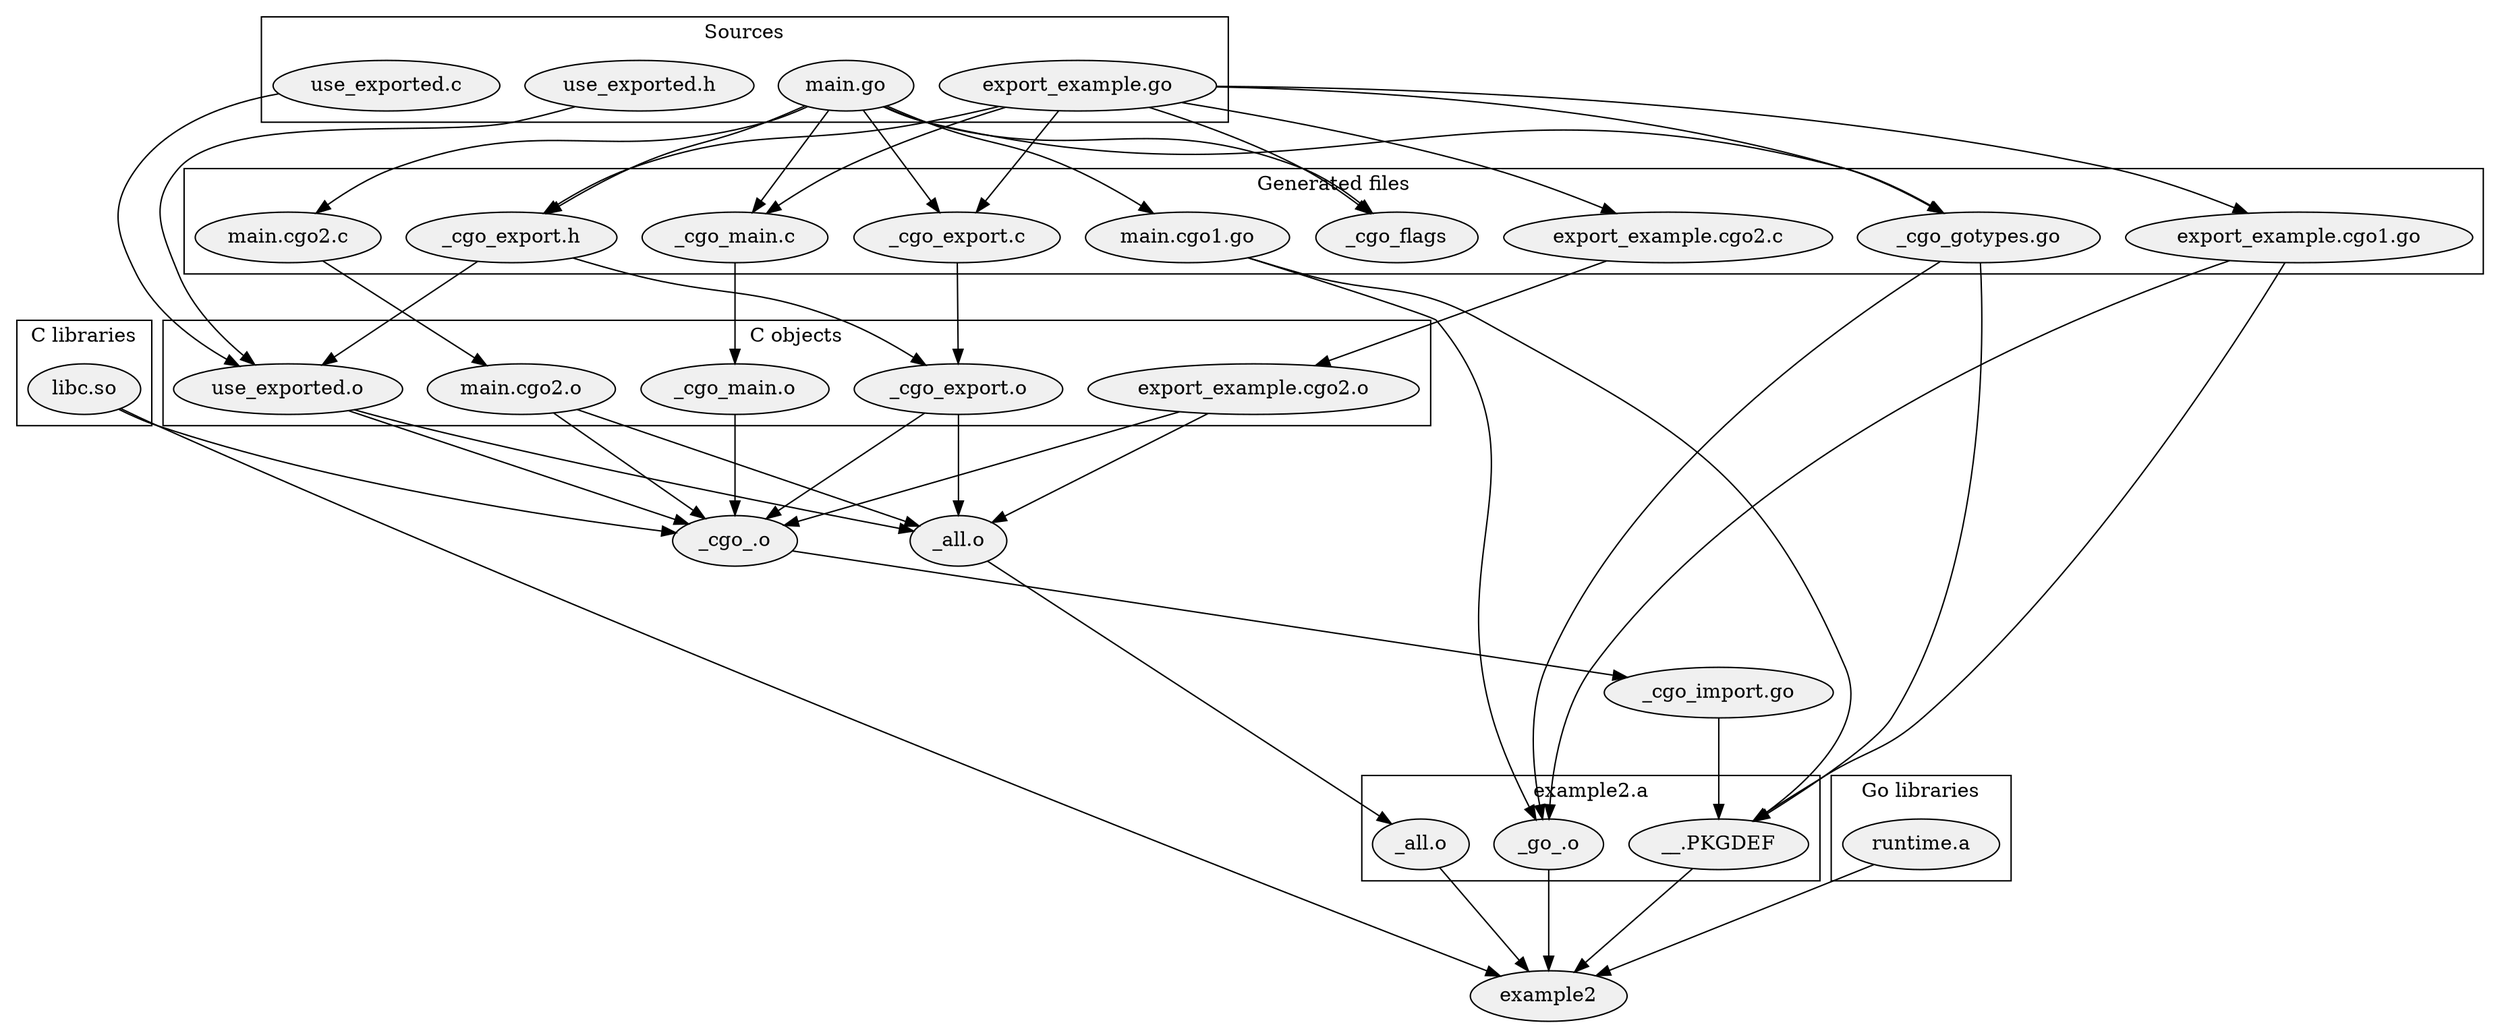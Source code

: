 digraph g {
	graph [
		rankdir = TB,
		ranksep = 1;
	];
	node [
		shape = ellipse,
		style = filled,
		fillcolor = "#f0f0f0",
		fontcolor = black,
	];

	subgraph cluster_clib {
		label = "C libraries";
		rank = min;
		libc [label = "libc.so"];
	}
	subgraph cluster_golib {
		label = "Go libraries";
		rank = min;
		runtime [label = "runtime.a"];
	}

	subgraph cluster_sources {
		label = "Sources"
		rank = 1;
		fillcolor = lightgrey;
		export [label = "export_example.go"];
		use_h [label = "use_exported.h"];
		use_c [label = "use_exported.c"];
		main [label = "main.go"];
	}

	subgraph cluster_generated {
		rank = 2;
		flags [label = "_cgo_flags"];

		cgo1 [label = "export_example.cgo1.go"];
		cgo2 [label = "export_example.cgo2.c"];
		cgo1m [label = "main.cgo1.go"];
		cgo2m [label = "main.cgo2.c"];
		export_c [label = "_cgo_export.c"];
		export_h [label = "_cgo_export.h"];

		gotypes [label = "_cgo_gotypes.go"];
		dummy [label = "_cgo_main.c"];

		label = "Generated files";
		color = "black";
		fillcolor = lightgrey;
	}
	export -> cgo1;
	export -> cgo2;
	export -> export_c;
	export -> export_h;
	export -> gotypes;
	export -> dummy;
	export -> flags;

	main -> cgo1m;
	main -> cgo2m;
	main -> export_c;
	main -> export_h;
	main -> gotypes;
	main -> dummy;
	main -> flags;

	subgraph cluster_objects {
		cgo2_o [label = "export_example.cgo2.o"];
		use_o  [label = "use_exported.o"];
		main_o [label = "main.cgo2.o"];
		export_o [label = "_cgo_export.o"];
		dummy_o [label = "_cgo_main.o"];

		label = "C objects";
		rank = 3;
	}

	dummy -> dummy_o;
	cgo2 -> cgo2_o;
	cgo2m -> main_o;
	export_c -> export_o;
	export_h -> export_o;
	use_c -> use_o;
	use_h -> use_o;
	export_h -> use_o

	cgo_o [label = "_cgo_.o"];
	libc -> cgo_o;
	dummy_o -> cgo_o;
	cgo2_o -> cgo_o;
	use_o -> cgo_o;
	main_o -> cgo_o;
	export_o -> cgo_o;

	cgo_import [label = "_cgo_import.go"];
	cgo_o -> cgo_import;

	all_o [label = "_all.o"];
	cgo2_o -> all_o;
	use_o -> all_o;
	main_o -> all_o;
	export_o -> all_o;

	subgraph cluster_go_archive {
		pkgdef [label = "__.PKGDEF"];
		go_o [label = "_go_.o"];
		all_o_a [label = "_all.o"];
		rank = 4;
		label = "example2.a";
	}
	gotypes -> go_o;
	cgo1 -> go_o;
	cgo1m -> go_o;
	all_o -> all_o_a;

	gotypes -> pkgdef;
	cgo1 -> pkgdef;
	cgo1m -> pkgdef;
	cgo_import -> pkgdef;

	example2 [label = "example2"];
	{rank=max; example2}
	pkgdef -> example2;
	go_o -> example2;
	all_o_a -> example2;
	libc -> example2;
	runtime -> example2;
}

